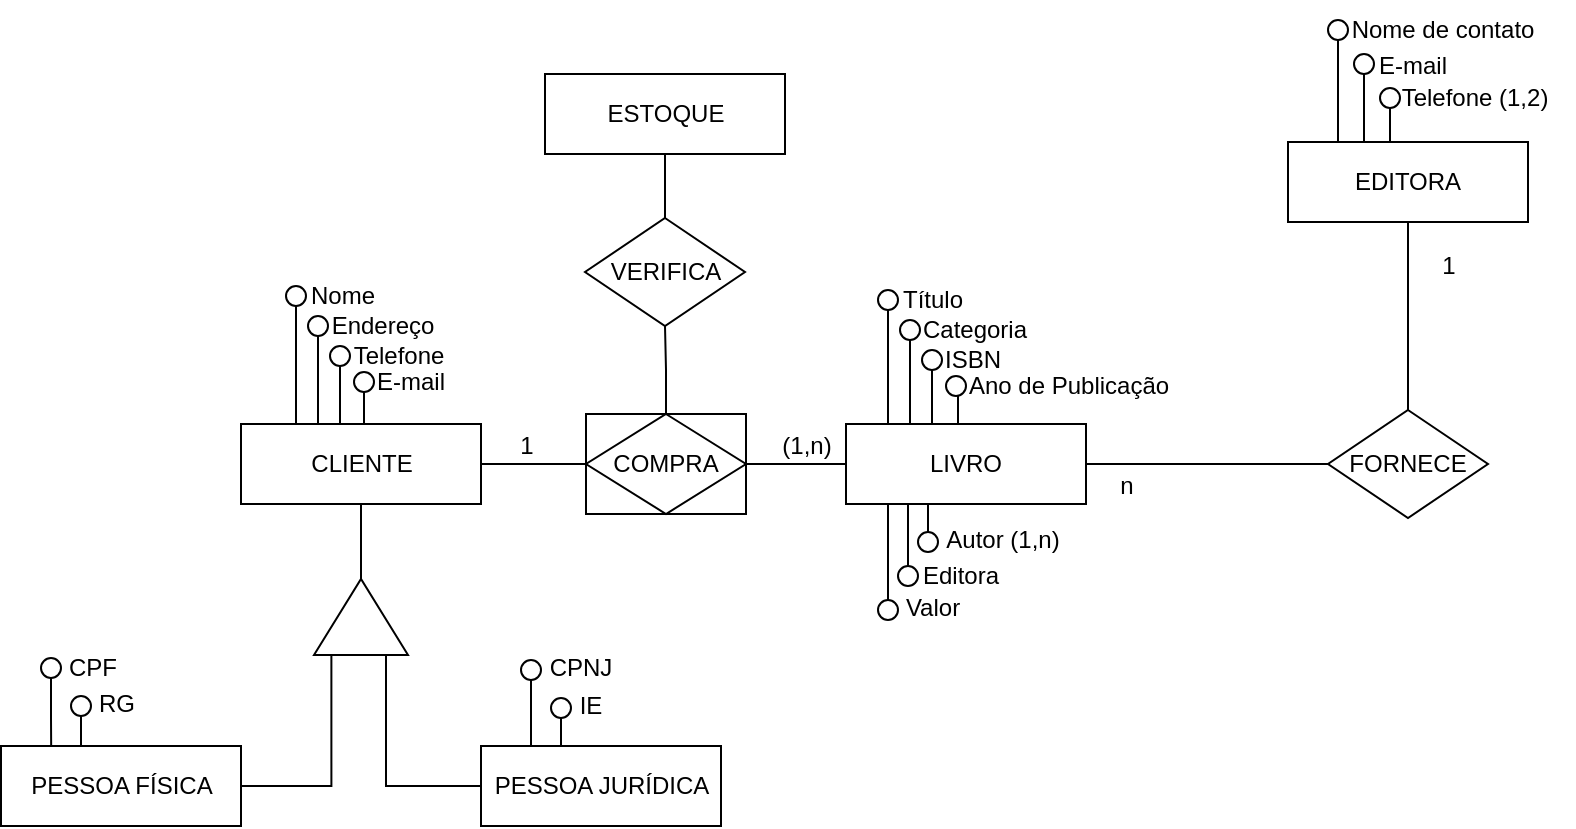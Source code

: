 <mxfile version="24.0.6" type="device">
  <diagram name="Página-1" id="59gW8k0rGsERccl9Ej73">
    <mxGraphModel dx="1094" dy="599" grid="1" gridSize="10" guides="1" tooltips="1" connect="1" arrows="1" fold="1" page="1" pageScale="1" pageWidth="1169" pageHeight="827" math="0" shadow="0">
      <root>
        <mxCell id="0" />
        <mxCell id="1" parent="0" />
        <mxCell id="_NFZfUX9A_1ep7JaZFGh-12" style="edgeStyle=orthogonalEdgeStyle;rounded=0;orthogonalLoop=1;jettySize=auto;html=1;endArrow=none;endFill=0;" edge="1" parent="1" source="valMkZ_jWm_sQ9VCt7UN-1" target="_NFZfUX9A_1ep7JaZFGh-10">
          <mxGeometry relative="1" as="geometry" />
        </mxCell>
        <mxCell id="valMkZ_jWm_sQ9VCt7UN-1" value="CLIENTE" style="rounded=0;whiteSpace=wrap;html=1;" parent="1" vertex="1">
          <mxGeometry x="357.5" y="322" width="120" height="40" as="geometry" />
        </mxCell>
        <mxCell id="valMkZ_jWm_sQ9VCt7UN-2" value="PESSOA FÍSICA" style="rounded=0;whiteSpace=wrap;html=1;" parent="1" vertex="1">
          <mxGeometry x="237.5" y="483" width="120" height="40" as="geometry" />
        </mxCell>
        <mxCell id="valMkZ_jWm_sQ9VCt7UN-3" value="PESSOA JURÍDICA" style="rounded=0;whiteSpace=wrap;html=1;" parent="1" vertex="1">
          <mxGeometry x="477.5" y="483" width="120" height="40" as="geometry" />
        </mxCell>
        <mxCell id="valMkZ_jWm_sQ9VCt7UN-86" value="EDITORA" style="rounded=0;whiteSpace=wrap;html=1;" parent="1" vertex="1">
          <mxGeometry x="881" y="181" width="120" height="40" as="geometry" />
        </mxCell>
        <mxCell id="valMkZ_jWm_sQ9VCt7UN-103" style="edgeStyle=orthogonalEdgeStyle;rounded=0;orthogonalLoop=1;jettySize=auto;html=1;endArrow=none;endFill=0;" parent="1" source="valMkZ_jWm_sQ9VCt7UN-101" target="valMkZ_jWm_sQ9VCt7UN-60" edge="1">
          <mxGeometry relative="1" as="geometry" />
        </mxCell>
        <mxCell id="wS5HTp8rvGigDmB9_pG0-1" style="edgeStyle=orthogonalEdgeStyle;rounded=0;orthogonalLoop=1;jettySize=auto;html=1;endArrow=none;endFill=0;" parent="1" source="valMkZ_jWm_sQ9VCt7UN-101" target="valMkZ_jWm_sQ9VCt7UN-86" edge="1">
          <mxGeometry relative="1" as="geometry" />
        </mxCell>
        <mxCell id="valMkZ_jWm_sQ9VCt7UN-101" value="FORNECE" style="rhombus;whiteSpace=wrap;html=1;" parent="1" vertex="1">
          <mxGeometry x="901" y="315" width="80" height="54" as="geometry" />
        </mxCell>
        <mxCell id="valMkZ_jWm_sQ9VCt7UN-108" value="n" style="text;html=1;align=center;verticalAlign=middle;resizable=0;points=[];autosize=1;strokeColor=none;fillColor=none;" parent="1" vertex="1">
          <mxGeometry x="785" y="338" width="30" height="30" as="geometry" />
        </mxCell>
        <mxCell id="valMkZ_jWm_sQ9VCt7UN-109" value="1" style="text;html=1;align=center;verticalAlign=middle;resizable=0;points=[];autosize=1;strokeColor=none;fillColor=none;" parent="1" vertex="1">
          <mxGeometry x="946" y="228" width="30" height="30" as="geometry" />
        </mxCell>
        <mxCell id="wS5HTp8rvGigDmB9_pG0-4" value="" style="ellipse;whiteSpace=wrap;html=1;aspect=fixed;" parent="1" vertex="1">
          <mxGeometry x="257.5" y="439" width="10" height="10" as="geometry" />
        </mxCell>
        <mxCell id="wS5HTp8rvGigDmB9_pG0-9" style="edgeStyle=orthogonalEdgeStyle;rounded=0;orthogonalLoop=1;jettySize=auto;html=1;endArrow=none;endFill=0;" parent="1" source="wS5HTp8rvGigDmB9_pG0-5" target="valMkZ_jWm_sQ9VCt7UN-2" edge="1">
          <mxGeometry relative="1" as="geometry">
            <Array as="points">
              <mxPoint x="287.5" y="491" />
              <mxPoint x="287.5" y="491" />
            </Array>
          </mxGeometry>
        </mxCell>
        <mxCell id="wS5HTp8rvGigDmB9_pG0-5" value="" style="ellipse;whiteSpace=wrap;html=1;aspect=fixed;" parent="1" vertex="1">
          <mxGeometry x="272.5" y="458" width="10" height="10" as="geometry" />
        </mxCell>
        <mxCell id="wS5HTp8rvGigDmB9_pG0-10" style="edgeStyle=orthogonalEdgeStyle;rounded=0;orthogonalLoop=1;jettySize=auto;html=1;entryX=0.209;entryY=-0.007;entryDx=0;entryDy=0;entryPerimeter=0;endArrow=none;endFill=0;" parent="1" source="wS5HTp8rvGigDmB9_pG0-4" target="valMkZ_jWm_sQ9VCt7UN-2" edge="1">
          <mxGeometry relative="1" as="geometry" />
        </mxCell>
        <mxCell id="wS5HTp8rvGigDmB9_pG0-11" value="CPF" style="text;html=1;align=center;verticalAlign=middle;resizable=0;points=[];autosize=1;strokeColor=none;fillColor=none;" parent="1" vertex="1">
          <mxGeometry x="257.5" y="429" width="50" height="30" as="geometry" />
        </mxCell>
        <mxCell id="wS5HTp8rvGigDmB9_pG0-12" value="RG" style="text;html=1;align=center;verticalAlign=middle;resizable=0;points=[];autosize=1;strokeColor=none;fillColor=none;" parent="1" vertex="1">
          <mxGeometry x="274.5" y="447" width="40" height="30" as="geometry" />
        </mxCell>
        <mxCell id="wS5HTp8rvGigDmB9_pG0-20" style="edgeStyle=orthogonalEdgeStyle;rounded=0;orthogonalLoop=1;jettySize=auto;html=1;endArrow=none;endFill=0;" parent="1" source="wS5HTp8rvGigDmB9_pG0-13" target="valMkZ_jWm_sQ9VCt7UN-3" edge="1">
          <mxGeometry relative="1" as="geometry">
            <Array as="points">
              <mxPoint x="517.5" y="491" />
              <mxPoint x="517.5" y="491" />
            </Array>
          </mxGeometry>
        </mxCell>
        <mxCell id="wS5HTp8rvGigDmB9_pG0-13" value="" style="ellipse;whiteSpace=wrap;html=1;aspect=fixed;" parent="1" vertex="1">
          <mxGeometry x="497.5" y="440" width="10" height="10" as="geometry" />
        </mxCell>
        <mxCell id="wS5HTp8rvGigDmB9_pG0-21" style="edgeStyle=orthogonalEdgeStyle;rounded=0;orthogonalLoop=1;jettySize=auto;html=1;endArrow=none;endFill=0;" parent="1" source="wS5HTp8rvGigDmB9_pG0-15" target="valMkZ_jWm_sQ9VCt7UN-3" edge="1">
          <mxGeometry relative="1" as="geometry">
            <Array as="points">
              <mxPoint x="527.5" y="491" />
              <mxPoint x="527.5" y="491" />
            </Array>
          </mxGeometry>
        </mxCell>
        <mxCell id="wS5HTp8rvGigDmB9_pG0-15" value="" style="ellipse;whiteSpace=wrap;html=1;aspect=fixed;" parent="1" vertex="1">
          <mxGeometry x="512.5" y="459" width="10" height="10" as="geometry" />
        </mxCell>
        <mxCell id="wS5HTp8rvGigDmB9_pG0-22" value="CPNJ" style="text;html=1;align=center;verticalAlign=middle;resizable=0;points=[];autosize=1;strokeColor=none;fillColor=none;" parent="1" vertex="1">
          <mxGeometry x="501.5" y="429" width="50" height="30" as="geometry" />
        </mxCell>
        <mxCell id="wS5HTp8rvGigDmB9_pG0-23" value="IE" style="text;html=1;align=center;verticalAlign=middle;resizable=0;points=[];autosize=1;strokeColor=none;fillColor=none;" parent="1" vertex="1">
          <mxGeometry x="516.5" y="448" width="30" height="30" as="geometry" />
        </mxCell>
        <mxCell id="wS5HTp8rvGigDmB9_pG0-33" style="edgeStyle=orthogonalEdgeStyle;rounded=0;orthogonalLoop=1;jettySize=auto;html=1;endArrow=none;endFill=0;" parent="1" source="wS5HTp8rvGigDmB9_pG0-26" target="valMkZ_jWm_sQ9VCt7UN-1" edge="1">
          <mxGeometry relative="1" as="geometry">
            <Array as="points">
              <mxPoint x="400" y="330" />
              <mxPoint x="400" y="330" />
            </Array>
          </mxGeometry>
        </mxCell>
        <mxCell id="wS5HTp8rvGigDmB9_pG0-26" value="" style="ellipse;whiteSpace=wrap;html=1;aspect=fixed;" parent="1" vertex="1">
          <mxGeometry x="380" y="253" width="10" height="10" as="geometry" />
        </mxCell>
        <mxCell id="wS5HTp8rvGigDmB9_pG0-34" style="edgeStyle=orthogonalEdgeStyle;rounded=0;orthogonalLoop=1;jettySize=auto;html=1;endArrow=none;endFill=0;" parent="1" source="wS5HTp8rvGigDmB9_pG0-30" target="valMkZ_jWm_sQ9VCt7UN-1" edge="1">
          <mxGeometry relative="1" as="geometry">
            <Array as="points">
              <mxPoint x="410" y="330" />
              <mxPoint x="410" y="330" />
            </Array>
          </mxGeometry>
        </mxCell>
        <mxCell id="wS5HTp8rvGigDmB9_pG0-30" value="" style="ellipse;whiteSpace=wrap;html=1;aspect=fixed;" parent="1" vertex="1">
          <mxGeometry x="391" y="268" width="10" height="10" as="geometry" />
        </mxCell>
        <mxCell id="wS5HTp8rvGigDmB9_pG0-38" style="edgeStyle=orthogonalEdgeStyle;rounded=0;orthogonalLoop=1;jettySize=auto;html=1;endArrow=none;endFill=0;" parent="1" source="wS5HTp8rvGigDmB9_pG0-31" target="valMkZ_jWm_sQ9VCt7UN-1" edge="1">
          <mxGeometry relative="1" as="geometry">
            <Array as="points">
              <mxPoint x="410" y="340" />
              <mxPoint x="410" y="340" />
            </Array>
          </mxGeometry>
        </mxCell>
        <mxCell id="wS5HTp8rvGigDmB9_pG0-31" value="" style="ellipse;whiteSpace=wrap;html=1;aspect=fixed;" parent="1" vertex="1">
          <mxGeometry x="402" y="283" width="10" height="10" as="geometry" />
        </mxCell>
        <mxCell id="wS5HTp8rvGigDmB9_pG0-37" style="edgeStyle=orthogonalEdgeStyle;rounded=0;orthogonalLoop=1;jettySize=auto;html=1;endArrow=none;endFill=0;" parent="1" source="wS5HTp8rvGigDmB9_pG0-32" target="valMkZ_jWm_sQ9VCt7UN-1" edge="1">
          <mxGeometry relative="1" as="geometry">
            <Array as="points">
              <mxPoint x="420" y="330" />
              <mxPoint x="420" y="330" />
            </Array>
          </mxGeometry>
        </mxCell>
        <mxCell id="wS5HTp8rvGigDmB9_pG0-32" value="" style="ellipse;whiteSpace=wrap;html=1;aspect=fixed;" parent="1" vertex="1">
          <mxGeometry x="414" y="296" width="10" height="10" as="geometry" />
        </mxCell>
        <mxCell id="wS5HTp8rvGigDmB9_pG0-39" value="Nome" style="text;html=1;align=center;verticalAlign=middle;resizable=0;points=[];autosize=1;strokeColor=none;fillColor=none;" parent="1" vertex="1">
          <mxGeometry x="378" y="243" width="60" height="30" as="geometry" />
        </mxCell>
        <mxCell id="wS5HTp8rvGigDmB9_pG0-40" value="Endereço" style="text;html=1;align=center;verticalAlign=middle;resizable=0;points=[];autosize=1;strokeColor=none;fillColor=none;" parent="1" vertex="1">
          <mxGeometry x="393" y="258" width="70" height="30" as="geometry" />
        </mxCell>
        <mxCell id="wS5HTp8rvGigDmB9_pG0-41" value="Telefone" style="text;html=1;align=center;verticalAlign=middle;resizable=0;points=[];autosize=1;strokeColor=none;fillColor=none;" parent="1" vertex="1">
          <mxGeometry x="401" y="273" width="70" height="30" as="geometry" />
        </mxCell>
        <mxCell id="wS5HTp8rvGigDmB9_pG0-42" value="E-mail" style="text;html=1;align=center;verticalAlign=middle;resizable=0;points=[];autosize=1;strokeColor=none;fillColor=none;" parent="1" vertex="1">
          <mxGeometry x="412" y="286" width="60" height="30" as="geometry" />
        </mxCell>
        <mxCell id="wS5HTp8rvGigDmB9_pG0-43" style="edgeStyle=orthogonalEdgeStyle;rounded=0;orthogonalLoop=1;jettySize=auto;html=1;endArrow=none;endFill=0;" parent="1" source="wS5HTp8rvGigDmB9_pG0-44" edge="1">
          <mxGeometry relative="1" as="geometry">
            <mxPoint x="681" y="324" as="targetPoint" />
            <Array as="points">
              <mxPoint x="696" y="332" />
              <mxPoint x="696" y="332" />
            </Array>
          </mxGeometry>
        </mxCell>
        <mxCell id="wS5HTp8rvGigDmB9_pG0-44" value="" style="ellipse;whiteSpace=wrap;html=1;aspect=fixed;" parent="1" vertex="1">
          <mxGeometry x="676" y="255" width="10" height="10" as="geometry" />
        </mxCell>
        <mxCell id="wS5HTp8rvGigDmB9_pG0-45" style="edgeStyle=orthogonalEdgeStyle;rounded=0;orthogonalLoop=1;jettySize=auto;html=1;endArrow=none;endFill=0;" parent="1" source="wS5HTp8rvGigDmB9_pG0-46" edge="1">
          <mxGeometry relative="1" as="geometry">
            <mxPoint x="692" y="324" as="targetPoint" />
            <Array as="points">
              <mxPoint x="706" y="332" />
              <mxPoint x="706" y="332" />
            </Array>
          </mxGeometry>
        </mxCell>
        <mxCell id="wS5HTp8rvGigDmB9_pG0-46" value="" style="ellipse;whiteSpace=wrap;html=1;aspect=fixed;" parent="1" vertex="1">
          <mxGeometry x="687" y="270" width="10" height="10" as="geometry" />
        </mxCell>
        <mxCell id="wS5HTp8rvGigDmB9_pG0-47" style="edgeStyle=orthogonalEdgeStyle;rounded=0;orthogonalLoop=1;jettySize=auto;html=1;endArrow=none;endFill=0;" parent="1" edge="1">
          <mxGeometry relative="1" as="geometry">
            <mxPoint x="700" y="324" as="targetPoint" />
            <Array as="points">
              <mxPoint x="703" y="342" />
              <mxPoint x="703" y="342" />
            </Array>
            <mxPoint x="703.0" y="294" as="sourcePoint" />
          </mxGeometry>
        </mxCell>
        <mxCell id="wS5HTp8rvGigDmB9_pG0-48" value="" style="ellipse;whiteSpace=wrap;html=1;aspect=fixed;" parent="1" vertex="1">
          <mxGeometry x="698" y="285" width="10" height="10" as="geometry" />
        </mxCell>
        <mxCell id="wS5HTp8rvGigDmB9_pG0-49" style="edgeStyle=orthogonalEdgeStyle;rounded=0;orthogonalLoop=1;jettySize=auto;html=1;endArrow=none;endFill=0;" parent="1" source="wS5HTp8rvGigDmB9_pG0-50" edge="1">
          <mxGeometry relative="1" as="geometry">
            <mxPoint x="715" y="324" as="targetPoint" />
            <Array as="points">
              <mxPoint x="716" y="332" />
              <mxPoint x="716" y="332" />
            </Array>
          </mxGeometry>
        </mxCell>
        <mxCell id="wS5HTp8rvGigDmB9_pG0-50" value="" style="ellipse;whiteSpace=wrap;html=1;aspect=fixed;" parent="1" vertex="1">
          <mxGeometry x="710" y="298" width="10" height="10" as="geometry" />
        </mxCell>
        <mxCell id="wS5HTp8rvGigDmB9_pG0-51" value="Título" style="text;html=1;align=center;verticalAlign=middle;resizable=0;points=[];autosize=1;strokeColor=none;fillColor=none;" parent="1" vertex="1">
          <mxGeometry x="678" y="245" width="50" height="30" as="geometry" />
        </mxCell>
        <mxCell id="wS5HTp8rvGigDmB9_pG0-52" value="Categoria" style="text;html=1;align=center;verticalAlign=middle;resizable=0;points=[];autosize=1;strokeColor=none;fillColor=none;" parent="1" vertex="1">
          <mxGeometry x="684" y="260" width="80" height="30" as="geometry" />
        </mxCell>
        <mxCell id="wS5HTp8rvGigDmB9_pG0-53" value="ISBN" style="text;html=1;align=center;verticalAlign=middle;resizable=0;points=[];autosize=1;strokeColor=none;fillColor=none;" parent="1" vertex="1">
          <mxGeometry x="698" y="275" width="50" height="30" as="geometry" />
        </mxCell>
        <mxCell id="wS5HTp8rvGigDmB9_pG0-54" value="Ano de Publicação" style="text;html=1;align=center;verticalAlign=middle;resizable=0;points=[];autosize=1;strokeColor=none;fillColor=none;" parent="1" vertex="1">
          <mxGeometry x="710.75" y="288" width="120" height="30" as="geometry" />
        </mxCell>
        <mxCell id="_NFZfUX9A_1ep7JaZFGh-13" style="edgeStyle=orthogonalEdgeStyle;rounded=0;orthogonalLoop=1;jettySize=auto;html=1;endArrow=none;endFill=0;" edge="1" parent="1" source="valMkZ_jWm_sQ9VCt7UN-60" target="_NFZfUX9A_1ep7JaZFGh-10">
          <mxGeometry relative="1" as="geometry" />
        </mxCell>
        <mxCell id="valMkZ_jWm_sQ9VCt7UN-60" value="LIVRO" style="rounded=0;whiteSpace=wrap;html=1;" parent="1" vertex="1">
          <mxGeometry x="660" y="322" width="120" height="40" as="geometry" />
        </mxCell>
        <mxCell id="wS5HTp8rvGigDmB9_pG0-63" style="edgeStyle=orthogonalEdgeStyle;rounded=0;orthogonalLoop=1;jettySize=auto;html=1;endArrow=none;endFill=0;" parent="1" source="wS5HTp8rvGigDmB9_pG0-55" target="valMkZ_jWm_sQ9VCt7UN-60" edge="1">
          <mxGeometry relative="1" as="geometry">
            <Array as="points">
              <mxPoint x="700" y="350" />
              <mxPoint x="700" y="350" />
            </Array>
          </mxGeometry>
        </mxCell>
        <mxCell id="wS5HTp8rvGigDmB9_pG0-55" value="" style="ellipse;whiteSpace=wrap;html=1;aspect=fixed;" parent="1" vertex="1">
          <mxGeometry x="676" y="410" width="10" height="10" as="geometry" />
        </mxCell>
        <mxCell id="wS5HTp8rvGigDmB9_pG0-56" value="Valor" style="text;html=1;align=center;verticalAlign=middle;resizable=0;points=[];autosize=1;strokeColor=none;fillColor=none;" parent="1" vertex="1">
          <mxGeometry x="678" y="399" width="50" height="30" as="geometry" />
        </mxCell>
        <mxCell id="wS5HTp8rvGigDmB9_pG0-61" style="edgeStyle=orthogonalEdgeStyle;rounded=0;orthogonalLoop=1;jettySize=auto;html=1;endArrow=none;endFill=0;" parent="1" source="wS5HTp8rvGigDmB9_pG0-57" target="valMkZ_jWm_sQ9VCt7UN-60" edge="1">
          <mxGeometry relative="1" as="geometry">
            <Array as="points">
              <mxPoint x="710" y="342" />
              <mxPoint x="710" y="342" />
            </Array>
          </mxGeometry>
        </mxCell>
        <mxCell id="wS5HTp8rvGigDmB9_pG0-57" value="" style="ellipse;whiteSpace=wrap;html=1;aspect=fixed;" parent="1" vertex="1">
          <mxGeometry x="686" y="393" width="10" height="10" as="geometry" />
        </mxCell>
        <mxCell id="wS5HTp8rvGigDmB9_pG0-58" value="Editora" style="text;html=1;align=center;verticalAlign=middle;resizable=0;points=[];autosize=1;strokeColor=none;fillColor=none;" parent="1" vertex="1">
          <mxGeometry x="687" y="383" width="60" height="30" as="geometry" />
        </mxCell>
        <mxCell id="wS5HTp8rvGigDmB9_pG0-62" style="edgeStyle=orthogonalEdgeStyle;rounded=0;orthogonalLoop=1;jettySize=auto;html=1;endArrow=none;endFill=0;" parent="1" source="wS5HTp8rvGigDmB9_pG0-59" target="valMkZ_jWm_sQ9VCt7UN-60" edge="1">
          <mxGeometry relative="1" as="geometry">
            <Array as="points">
              <mxPoint x="710" y="360" />
              <mxPoint x="710" y="360" />
            </Array>
          </mxGeometry>
        </mxCell>
        <mxCell id="wS5HTp8rvGigDmB9_pG0-59" value="" style="ellipse;whiteSpace=wrap;html=1;aspect=fixed;" parent="1" vertex="1">
          <mxGeometry x="696" y="376" width="10" height="10" as="geometry" />
        </mxCell>
        <mxCell id="wS5HTp8rvGigDmB9_pG0-60" value="Autor (1,n)" style="text;html=1;align=center;verticalAlign=middle;resizable=0;points=[];autosize=1;strokeColor=none;fillColor=none;" parent="1" vertex="1">
          <mxGeometry x="698" y="365" width="80" height="30" as="geometry" />
        </mxCell>
        <mxCell id="wS5HTp8rvGigDmB9_pG0-66" style="edgeStyle=orthogonalEdgeStyle;rounded=0;orthogonalLoop=1;jettySize=auto;html=1;endArrow=none;endFill=0;" parent="1" source="wS5HTp8rvGigDmB9_pG0-64" target="valMkZ_jWm_sQ9VCt7UN-86" edge="1">
          <mxGeometry relative="1" as="geometry">
            <Array as="points">
              <mxPoint x="920" y="200" />
              <mxPoint x="920" y="200" />
            </Array>
          </mxGeometry>
        </mxCell>
        <mxCell id="wS5HTp8rvGigDmB9_pG0-64" value="" style="ellipse;whiteSpace=wrap;html=1;aspect=fixed;" parent="1" vertex="1">
          <mxGeometry x="901" y="120" width="10" height="10" as="geometry" />
        </mxCell>
        <mxCell id="wS5HTp8rvGigDmB9_pG0-72" style="edgeStyle=orthogonalEdgeStyle;rounded=0;orthogonalLoop=1;jettySize=auto;html=1;endArrow=none;endFill=0;" parent="1" source="wS5HTp8rvGigDmB9_pG0-69" target="valMkZ_jWm_sQ9VCt7UN-86" edge="1">
          <mxGeometry relative="1" as="geometry">
            <Array as="points">
              <mxPoint x="930" y="190" />
              <mxPoint x="930" y="190" />
            </Array>
          </mxGeometry>
        </mxCell>
        <mxCell id="wS5HTp8rvGigDmB9_pG0-69" value="" style="ellipse;whiteSpace=wrap;html=1;aspect=fixed;" parent="1" vertex="1">
          <mxGeometry x="914" y="137" width="10" height="10" as="geometry" />
        </mxCell>
        <mxCell id="wS5HTp8rvGigDmB9_pG0-75" style="edgeStyle=orthogonalEdgeStyle;rounded=0;orthogonalLoop=1;jettySize=auto;html=1;endArrow=none;endFill=0;" parent="1" source="wS5HTp8rvGigDmB9_pG0-71" target="valMkZ_jWm_sQ9VCt7UN-86" edge="1">
          <mxGeometry relative="1" as="geometry">
            <Array as="points">
              <mxPoint x="940" y="190" />
              <mxPoint x="940" y="190" />
            </Array>
          </mxGeometry>
        </mxCell>
        <mxCell id="wS5HTp8rvGigDmB9_pG0-71" value="" style="ellipse;whiteSpace=wrap;html=1;aspect=fixed;" parent="1" vertex="1">
          <mxGeometry x="927" y="154" width="10" height="10" as="geometry" />
        </mxCell>
        <mxCell id="wS5HTp8rvGigDmB9_pG0-76" value="Nome de contato" style="text;html=1;align=center;verticalAlign=middle;resizable=0;points=[];autosize=1;strokeColor=none;fillColor=none;" parent="1" vertex="1">
          <mxGeometry x="903" y="110" width="110" height="30" as="geometry" />
        </mxCell>
        <mxCell id="wS5HTp8rvGigDmB9_pG0-77" value="E-mail" style="text;html=1;align=center;verticalAlign=middle;resizable=0;points=[];autosize=1;strokeColor=none;fillColor=none;" parent="1" vertex="1">
          <mxGeometry x="913" y="128" width="60" height="30" as="geometry" />
        </mxCell>
        <mxCell id="wS5HTp8rvGigDmB9_pG0-78" value="Telefone (1,2)" style="text;html=1;align=center;verticalAlign=middle;resizable=0;points=[];autosize=1;strokeColor=none;fillColor=none;" parent="1" vertex="1">
          <mxGeometry x="924" y="144" width="100" height="30" as="geometry" />
        </mxCell>
        <mxCell id="_NFZfUX9A_1ep7JaZFGh-3" style="edgeStyle=orthogonalEdgeStyle;rounded=0;orthogonalLoop=1;jettySize=auto;html=1;endArrow=none;endFill=0;" edge="1" parent="1" source="_NFZfUX9A_1ep7JaZFGh-2" target="valMkZ_jWm_sQ9VCt7UN-1">
          <mxGeometry relative="1" as="geometry" />
        </mxCell>
        <mxCell id="_NFZfUX9A_1ep7JaZFGh-4" style="edgeStyle=orthogonalEdgeStyle;rounded=0;orthogonalLoop=1;jettySize=auto;html=1;entryX=0.229;entryY=0.185;entryDx=0;entryDy=0;entryPerimeter=0;endArrow=none;endFill=0;" edge="1" parent="1" source="valMkZ_jWm_sQ9VCt7UN-2" target="_NFZfUX9A_1ep7JaZFGh-2">
          <mxGeometry relative="1" as="geometry" />
        </mxCell>
        <mxCell id="_NFZfUX9A_1ep7JaZFGh-5" style="edgeStyle=orthogonalEdgeStyle;rounded=0;orthogonalLoop=1;jettySize=auto;html=1;entryX=0.197;entryY=0.766;entryDx=0;entryDy=0;entryPerimeter=0;endArrow=none;endFill=0;" edge="1" parent="1" source="valMkZ_jWm_sQ9VCt7UN-3" target="_NFZfUX9A_1ep7JaZFGh-2">
          <mxGeometry relative="1" as="geometry" />
        </mxCell>
        <mxCell id="_NFZfUX9A_1ep7JaZFGh-2" value="" style="triangle;whiteSpace=wrap;html=1;rotation=-90;" vertex="1" parent="1">
          <mxGeometry x="398.5" y="395" width="38" height="47" as="geometry" />
        </mxCell>
        <mxCell id="_NFZfUX9A_1ep7JaZFGh-11" value="" style="rounded=0;whiteSpace=wrap;html=1;" vertex="1" parent="1">
          <mxGeometry x="530" y="317" width="80" height="50" as="geometry" />
        </mxCell>
        <mxCell id="_NFZfUX9A_1ep7JaZFGh-17" style="edgeStyle=orthogonalEdgeStyle;rounded=0;orthogonalLoop=1;jettySize=auto;html=1;endArrow=none;endFill=0;" edge="1" parent="1" source="_NFZfUX9A_1ep7JaZFGh-10" target="_NFZfUX9A_1ep7JaZFGh-15">
          <mxGeometry relative="1" as="geometry" />
        </mxCell>
        <mxCell id="_NFZfUX9A_1ep7JaZFGh-10" value="COMPRA" style="rhombus;whiteSpace=wrap;html=1;" vertex="1" parent="1">
          <mxGeometry x="530" y="317" width="80" height="50" as="geometry" />
        </mxCell>
        <mxCell id="_NFZfUX9A_1ep7JaZFGh-14" value="ESTOQUE" style="rounded=0;whiteSpace=wrap;html=1;" vertex="1" parent="1">
          <mxGeometry x="509.5" y="147" width="120" height="40" as="geometry" />
        </mxCell>
        <mxCell id="_NFZfUX9A_1ep7JaZFGh-16" style="edgeStyle=orthogonalEdgeStyle;rounded=0;orthogonalLoop=1;jettySize=auto;html=1;endArrow=none;endFill=0;" edge="1" parent="1" source="_NFZfUX9A_1ep7JaZFGh-15" target="_NFZfUX9A_1ep7JaZFGh-14">
          <mxGeometry relative="1" as="geometry" />
        </mxCell>
        <mxCell id="_NFZfUX9A_1ep7JaZFGh-15" value="VERIFICA" style="rhombus;whiteSpace=wrap;html=1;" vertex="1" parent="1">
          <mxGeometry x="529.5" y="219" width="80" height="54" as="geometry" />
        </mxCell>
        <mxCell id="_NFZfUX9A_1ep7JaZFGh-18" value="(1,n)" style="text;html=1;align=center;verticalAlign=middle;resizable=0;points=[];autosize=1;strokeColor=none;fillColor=none;" vertex="1" parent="1">
          <mxGeometry x="615" y="318" width="50" height="30" as="geometry" />
        </mxCell>
        <mxCell id="_NFZfUX9A_1ep7JaZFGh-19" value="1" style="text;html=1;align=center;verticalAlign=middle;resizable=0;points=[];autosize=1;strokeColor=none;fillColor=none;" vertex="1" parent="1">
          <mxGeometry x="485" y="318" width="30" height="30" as="geometry" />
        </mxCell>
      </root>
    </mxGraphModel>
  </diagram>
</mxfile>
